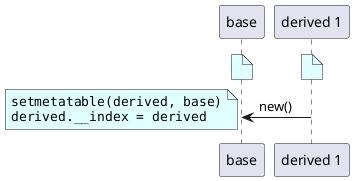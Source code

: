 @startuml Lua heirarchy new()

participant base
note over base #LightCyan
<code>

</code>
end note

participant "derived 1" as d1
/ note over d1 #LightCyan
<code>

</code>
end note

d1 -> base : new()
note left #LightCyan
<code>
	setmetatable(derived, base)
	derived.__index = derived
</code>
end note

@enduml
